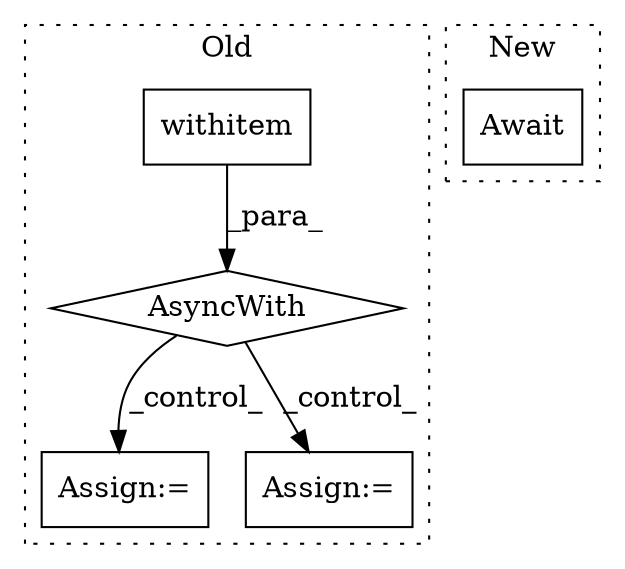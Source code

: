 digraph G {
subgraph cluster0 {
1 [label="AsyncWith" a="92" s="3096,3115" l="11,70" shape="diamond"];
3 [label="withitem" a="49" s="3107" l="8" shape="box"];
4 [label="Assign:=" a="68" s="3201" l="3" shape="box"];
5 [label="Assign:=" a="68" s="3272" l="4" shape="box"];
label = "Old";
style="dotted";
}
subgraph cluster1 {
2 [label="Await" a="70" s="2867" l="6" shape="box"];
label = "New";
style="dotted";
}
1 -> 5 [label="_control_"];
1 -> 4 [label="_control_"];
3 -> 1 [label="_para_"];
}
